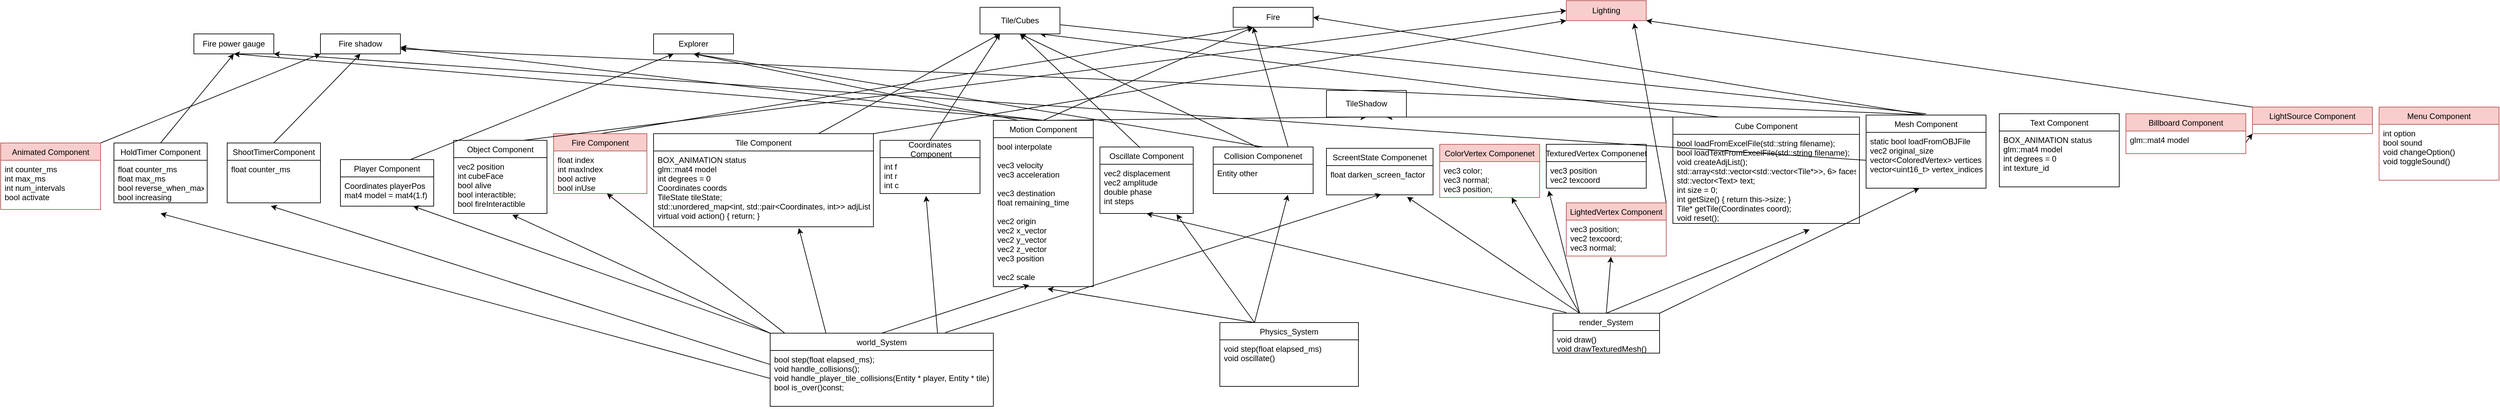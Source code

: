 <mxfile version="16.6.4" type="device"><diagram id="xaLkEGBgyU4ARqbKdLuw" name="Page-1"><mxGraphModel dx="2544" dy="748" grid="1" gridSize="10" guides="1" tooltips="1" connect="1" arrows="1" fold="1" page="1" pageScale="1" pageWidth="1169" pageHeight="827" math="0" shadow="0"><root><mxCell id="0"/><mxCell id="1" parent="0"/><mxCell id="LXNFVAQIoo8b9Fh7_wEM-15" value="world_System" style="swimlane;fontStyle=0;childLayout=stackLayout;horizontal=1;startSize=26;fillColor=none;horizontalStack=0;resizeParent=1;resizeParentMax=0;resizeLast=0;collapsible=1;marginBottom=0;" parent="1" vertex="1"><mxGeometry x="455" y="540" width="335" height="110" as="geometry"/></mxCell><mxCell id="LXNFVAQIoo8b9Fh7_wEM-98" value="bool step(float elapsed_ms);&#10;&#9;void handle_collisions();&#10;void handle_player_tile_collisions(Entity * player, Entity * tile);&#10;bool is_over()const;&#10;&#10;" style="text;strokeColor=none;fillColor=none;align=left;verticalAlign=top;spacingLeft=4;spacingRight=4;overflow=hidden;rotatable=0;points=[[0,0.5],[1,0.5]];portConstraint=eastwest;" parent="LXNFVAQIoo8b9Fh7_wEM-15" vertex="1"><mxGeometry y="26" width="335" height="84" as="geometry"/></mxCell><mxCell id="rXNSCl7O9J95xQZk8WKQ-17" style="edgeStyle=none;rounded=1;orthogonalLoop=1;jettySize=auto;html=1;exitX=0.25;exitY=0;exitDx=0;exitDy=0;entryX=0.024;entryY=1.092;entryDx=0;entryDy=0;entryPerimeter=0;strokeColor=default;" edge="1" parent="1" source="LXNFVAQIoo8b9Fh7_wEM-16" target="LXNFVAQIoo8b9Fh7_wEM-78"><mxGeometry relative="1" as="geometry"/></mxCell><mxCell id="rXNSCl7O9J95xQZk8WKQ-19" style="edgeStyle=none;rounded=1;orthogonalLoop=1;jettySize=auto;html=1;exitX=0.5;exitY=0;exitDx=0;exitDy=0;entryX=0.447;entryY=1.019;entryDx=0;entryDy=0;entryPerimeter=0;strokeColor=default;" edge="1" parent="1" source="LXNFVAQIoo8b9Fh7_wEM-16" target="rXNSCl7O9J95xQZk8WKQ-14"><mxGeometry relative="1" as="geometry"/></mxCell><mxCell id="LXNFVAQIoo8b9Fh7_wEM-16" value="render_System" style="swimlane;fontStyle=0;childLayout=stackLayout;horizontal=1;startSize=26;fillColor=none;horizontalStack=0;resizeParent=1;resizeParentMax=0;resizeLast=0;collapsible=1;marginBottom=0;" parent="1" vertex="1"><mxGeometry x="1630" y="510" width="160" height="60" as="geometry"/></mxCell><mxCell id="LXNFVAQIoo8b9Fh7_wEM-100" value="void draw()&#10;void drawTexturedMesh()" style="text;strokeColor=none;fillColor=none;align=left;verticalAlign=top;spacingLeft=4;spacingRight=4;overflow=hidden;rotatable=0;points=[[0,0.5],[1,0.5]];portConstraint=eastwest;" parent="LXNFVAQIoo8b9Fh7_wEM-16" vertex="1"><mxGeometry y="26" width="160" height="34" as="geometry"/></mxCell><mxCell id="LXNFVAQIoo8b9Fh7_wEM-18" value="" style="endArrow=classic;html=1;entryX=0.756;entryY=1.068;entryDx=0;entryDy=0;exitX=0.25;exitY=0;exitDx=0;exitDy=0;entryPerimeter=0;" parent="1" source="LXNFVAQIoo8b9Fh7_wEM-16" target="LXNFVAQIoo8b9Fh7_wEM-84" edge="1"><mxGeometry width="50" height="50" relative="1" as="geometry"><mxPoint x="615" y="319" as="sourcePoint"/><mxPoint x="665" y="269" as="targetPoint"/></mxGeometry></mxCell><mxCell id="LXNFVAQIoo8b9Fh7_wEM-19" value="" style="endArrow=classic;html=1;entryX=0.72;entryY=1;entryDx=0;entryDy=0;exitX=0.25;exitY=0;exitDx=0;exitDy=0;entryPerimeter=0;" parent="1" source="LXNFVAQIoo8b9Fh7_wEM-16" target="LXNFVAQIoo8b9Fh7_wEM-82" edge="1"><mxGeometry width="50" height="50" relative="1" as="geometry"><mxPoint x="1135.0" y="279" as="sourcePoint"/><mxPoint x="845.0" y="219" as="targetPoint"/></mxGeometry></mxCell><mxCell id="LXNFVAQIoo8b9Fh7_wEM-21" value="" style="endArrow=classic;html=1;entryX=0.733;entryY=1.068;entryDx=0;entryDy=0;exitX=0.5;exitY=0;exitDx=0;exitDy=0;entryPerimeter=0;" parent="1" source="LXNFVAQIoo8b9Fh7_wEM-16" target="LXNFVAQIoo8b9Fh7_wEM-76" edge="1"><mxGeometry width="50" height="50" relative="1" as="geometry"><mxPoint x="1165.0" y="279" as="sourcePoint"/><mxPoint x="1060.0" y="219" as="targetPoint"/></mxGeometry></mxCell><mxCell id="LXNFVAQIoo8b9Fh7_wEM-22" value="" style="endArrow=classic;html=1;entryX=0.444;entryY=1;entryDx=0;entryDy=0;entryPerimeter=0;exitX=1;exitY=0;exitDx=0;exitDy=0;" parent="1" source="LXNFVAQIoo8b9Fh7_wEM-16" target="LXNFVAQIoo8b9Fh7_wEM-72" edge="1"><mxGeometry width="50" height="50" relative="1" as="geometry"><mxPoint x="1155" y="269" as="sourcePoint"/><mxPoint x="1155.0" y="219" as="targetPoint"/></mxGeometry></mxCell><mxCell id="LXNFVAQIoo8b9Fh7_wEM-23" value="" style="endArrow=classic;html=1;entryX=0.747;entryY=1.045;entryDx=0;entryDy=0;exitX=0.25;exitY=0;exitDx=0;exitDy=0;entryPerimeter=0;" parent="1" source="LXNFVAQIoo8b9Fh7_wEM-17" target="LXNFVAQIoo8b9Fh7_wEM-86" edge="1"><mxGeometry width="50" height="50" relative="1" as="geometry"><mxPoint x="735.0" y="269" as="sourcePoint"/><mxPoint x="725.0" y="209" as="targetPoint"/></mxGeometry></mxCell><mxCell id="LXNFVAQIoo8b9Fh7_wEM-24" value="" style="endArrow=classic;html=1;entryX=0.542;entryY=1.014;entryDx=0;entryDy=0;exitX=0.25;exitY=0;exitDx=0;exitDy=0;entryPerimeter=0;" parent="1" source="LXNFVAQIoo8b9Fh7_wEM-17" target="LXNFVAQIoo8b9Fh7_wEM-88" edge="1"><mxGeometry width="50" height="50" relative="1" as="geometry"><mxPoint x="795" y="279" as="sourcePoint"/><mxPoint x="735.0" y="219" as="targetPoint"/></mxGeometry></mxCell><mxCell id="LXNFVAQIoo8b9Fh7_wEM-25" value="" style="endArrow=classic;html=1;entryX=0.821;entryY=1.014;entryDx=0;entryDy=0;exitX=0.25;exitY=0;exitDx=0;exitDy=0;entryPerimeter=0;" parent="1" source="LXNFVAQIoo8b9Fh7_wEM-17" target="LXNFVAQIoo8b9Fh7_wEM-68" edge="1"><mxGeometry width="50" height="50" relative="1" as="geometry"><mxPoint x="795" y="279" as="sourcePoint"/><mxPoint x="660" y="219" as="targetPoint"/></mxGeometry></mxCell><mxCell id="LXNFVAQIoo8b9Fh7_wEM-26" value="" style="endArrow=classic;html=1;entryX=0.779;entryY=1;entryDx=0;entryDy=0;exitX=0;exitY=0;exitDx=0;exitDy=0;entryPerimeter=0;" parent="1" source="LXNFVAQIoo8b9Fh7_wEM-15" target="LXNFVAQIoo8b9Fh7_wEM-55" edge="1"><mxGeometry width="50" height="50" relative="1" as="geometry"><mxPoint x="786" y="277.16" as="sourcePoint"/><mxPoint x="410.5" y="219" as="targetPoint"/></mxGeometry></mxCell><mxCell id="LXNFVAQIoo8b9Fh7_wEM-27" value="" style="endArrow=classic;html=1;entryX=0.629;entryY=1.024;entryDx=0;entryDy=0;exitX=0;exitY=0;exitDx=0;exitDy=0;entryPerimeter=0;" parent="1" source="LXNFVAQIoo8b9Fh7_wEM-15" target="LXNFVAQIoo8b9Fh7_wEM-62" edge="1"><mxGeometry width="50" height="50" relative="1" as="geometry"><mxPoint x="471.84" y="280.52" as="sourcePoint"/><mxPoint x="140" y="219" as="targetPoint"/></mxGeometry></mxCell><mxCell id="LXNFVAQIoo8b9Fh7_wEM-28" value="" style="endArrow=classic;html=1;entryX=0.571;entryY=1;entryDx=0;entryDy=0;exitX=0.064;exitY=-0.004;exitDx=0;exitDy=0;exitPerimeter=0;entryPerimeter=0;" parent="1" source="LXNFVAQIoo8b9Fh7_wEM-15" target="LXNFVAQIoo8b9Fh7_wEM-64" edge="1"><mxGeometry width="50" height="50" relative="1" as="geometry"><mxPoint x="465" y="279" as="sourcePoint"/><mxPoint x="230" y="219" as="targetPoint"/></mxGeometry></mxCell><mxCell id="LXNFVAQIoo8b9Fh7_wEM-29" value="" style="endArrow=classic;html=1;entryX=0.661;entryY=1.017;entryDx=0;entryDy=0;exitX=0.25;exitY=0;exitDx=0;exitDy=0;entryPerimeter=0;" parent="1" source="LXNFVAQIoo8b9Fh7_wEM-15" target="LXNFVAQIoo8b9Fh7_wEM-96" edge="1"><mxGeometry width="50" height="50" relative="1" as="geometry"><mxPoint x="495" y="265" as="sourcePoint"/><mxPoint x="320" y="219" as="targetPoint"/></mxGeometry></mxCell><mxCell id="LXNFVAQIoo8b9Fh7_wEM-30" value="" style="endArrow=classic;html=1;exitX=0.75;exitY=0;exitDx=0;exitDy=0;entryX=0.46;entryY=1.068;entryDx=0;entryDy=0;entryPerimeter=0;" parent="1" source="LXNFVAQIoo8b9Fh7_wEM-15" target="LXNFVAQIoo8b9Fh7_wEM-90" edge="1"><mxGeometry width="50" height="50" relative="1" as="geometry"><mxPoint x="485" y="269" as="sourcePoint"/><mxPoint x="490" y="219" as="targetPoint"/></mxGeometry></mxCell><mxCell id="LXNFVAQIoo8b9Fh7_wEM-31" value="" style="endArrow=classic;html=1;exitX=0.5;exitY=0;exitDx=0;exitDy=0;entryX=0.36;entryY=0.989;entryDx=0;entryDy=0;entryPerimeter=0;" parent="1" source="LXNFVAQIoo8b9Fh7_wEM-15" target="LXNFVAQIoo8b9Fh7_wEM-88" edge="1"><mxGeometry width="50" height="50" relative="1" as="geometry"><mxPoint x="495" y="279" as="sourcePoint"/><mxPoint x="555" y="219" as="targetPoint"/></mxGeometry></mxCell><mxCell id="LXNFVAQIoo8b9Fh7_wEM-32" value="" style="endArrow=classic;html=1;exitX=0.785;exitY=-0.009;exitDx=0;exitDy=0;entryX=0.513;entryY=0.977;entryDx=0;entryDy=0;exitPerimeter=0;entryPerimeter=0;" parent="1" source="LXNFVAQIoo8b9Fh7_wEM-15" target="LXNFVAQIoo8b9Fh7_wEM-84" edge="1"><mxGeometry width="50" height="50" relative="1" as="geometry"><mxPoint x="525" y="279" as="sourcePoint"/><mxPoint x="660" y="219" as="targetPoint"/></mxGeometry></mxCell><mxCell id="LXNFVAQIoo8b9Fh7_wEM-33" value="Explorer&lt;span style=&quot;color: rgba(0 , 0 , 0 , 0) ; font-family: monospace ; font-size: 0px&quot;&gt;%3CmxGraphModel%3E%3Croot%3E%3CmxCell%20id%3D%220%22%2F%3E%3CmxCell%20id%3D%221%22%20parent%3D%220%22%2F%3E%3CmxCell%20id%3D%222%22%20value%3D%22%22%20style%3D%22endArrow%3Dclassic%3Bhtml%3D1%3BexitX%3D0.5%3BexitY%3D0%3BexitDx%3D0%3BexitDy%3D0%3BentryX%3D0.5%3BentryY%3D1%3BentryDx%3D0%3BentryDy%3D0%3B%22%20edge%3D%221%22%20parent%3D%221%22%3E%3CmxGeometry%20width%3D%2250%22%20height%3D%2250%22%20relative%3D%221%22%20as%3D%22geometry%22%3E%3CmxPoint%20x%3D%22460%22%20y%3D%22220%22%20as%3D%22sourcePoint%22%2F%3E%3CmxPoint%20x%3D%22595%22%20y%3D%22160%22%20as%3D%22targetPoint%22%2F%3E%3C%2FmxGeometry%3E%3C%2FmxCell%3E%3C%2Froot%3E%3C%2FmxGraphModel%3E&lt;/span&gt;" style="rounded=0;whiteSpace=wrap;html=1;" parent="1" vertex="1"><mxGeometry x="280" y="90" width="120" height="30" as="geometry"/></mxCell><mxCell id="LXNFVAQIoo8b9Fh7_wEM-34" value="" style="endArrow=classic;html=1;exitX=0.75;exitY=0;exitDx=0;exitDy=0;entryX=0.25;entryY=1;entryDx=0;entryDy=0;" parent="1" source="LXNFVAQIoo8b9Fh7_wEM-54" target="LXNFVAQIoo8b9Fh7_wEM-33" edge="1"><mxGeometry width="50" height="50" relative="1" as="geometry"><mxPoint x="513" y="144" as="sourcePoint"/><mxPoint x="563" y="94" as="targetPoint"/></mxGeometry></mxCell><mxCell id="LXNFVAQIoo8b9Fh7_wEM-35" value="" style="endArrow=classic;html=1;exitX=0.25;exitY=0;exitDx=0;exitDy=0;entryX=0.5;entryY=1;entryDx=0;entryDy=0;" parent="1" source="LXNFVAQIoo8b9Fh7_wEM-87" target="LXNFVAQIoo8b9Fh7_wEM-33" edge="1"><mxGeometry width="50" height="50" relative="1" as="geometry"><mxPoint x="151.97" y="179" as="sourcePoint"/><mxPoint x="493" y="116.5" as="targetPoint"/></mxGeometry></mxCell><mxCell id="LXNFVAQIoo8b9Fh7_wEM-37" value="" style="endArrow=classic;html=1;exitX=0.75;exitY=0;exitDx=0;exitDy=0;entryX=0.25;entryY=1;entryDx=0;entryDy=0;" parent="1" source="LXNFVAQIoo8b9Fh7_wEM-95" target="LXNFVAQIoo8b9Fh7_wEM-36" edge="1"><mxGeometry width="50" height="50" relative="1" as="geometry"><mxPoint x="513" y="144" as="sourcePoint"/><mxPoint x="563" y="94" as="targetPoint"/></mxGeometry></mxCell><mxCell id="LXNFVAQIoo8b9Fh7_wEM-38" value="" style="endArrow=classic;html=1;exitX=0.5;exitY=0;exitDx=0;exitDy=0;entryX=0.25;entryY=1;entryDx=0;entryDy=0;" parent="1" source="LXNFVAQIoo8b9Fh7_wEM-89" target="LXNFVAQIoo8b9Fh7_wEM-36" edge="1"><mxGeometry width="50" height="50" relative="1" as="geometry"><mxPoint x="490" y="179" as="sourcePoint"/><mxPoint x="573" y="104" as="targetPoint"/></mxGeometry></mxCell><mxCell id="LXNFVAQIoo8b9Fh7_wEM-42" value="" style="endArrow=classic;html=1;exitX=0.5;exitY=0;exitDx=0;exitDy=0;entryX=0.5;entryY=1;entryDx=0;entryDy=0;" parent="1" source="LXNFVAQIoo8b9Fh7_wEM-85" target="LXNFVAQIoo8b9Fh7_wEM-33" edge="1"><mxGeometry width="50" height="50" relative="1" as="geometry"><mxPoint x="490" y="179" as="sourcePoint"/><mxPoint x="545" y="99" as="targetPoint"/></mxGeometry></mxCell><mxCell id="LXNFVAQIoo8b9Fh7_wEM-43" value="" style="endArrow=classic;html=1;exitX=0.453;exitY=0.014;exitDx=0;exitDy=0;entryX=0.5;entryY=1;entryDx=0;entryDy=0;exitPerimeter=0;" parent="1" source="LXNFVAQIoo8b9Fh7_wEM-85" target="LXNFVAQIoo8b9Fh7_wEM-36" edge="1"><mxGeometry width="50" height="50" relative="1" as="geometry"><mxPoint x="575" y="179" as="sourcePoint"/><mxPoint x="545" y="99" as="targetPoint"/></mxGeometry></mxCell><mxCell id="LXNFVAQIoo8b9Fh7_wEM-44" value="Fire" style="rounded=0;whiteSpace=wrap;html=1;" parent="1" vertex="1"><mxGeometry x="1150" y="50" width="120" height="30" as="geometry"/></mxCell><mxCell id="LXNFVAQIoo8b9Fh7_wEM-45" value="" style="endArrow=classic;html=1;exitX=0.5;exitY=0;exitDx=0;exitDy=0;entryX=0.25;entryY=1;entryDx=0;entryDy=0;" parent="1" source="LXNFVAQIoo8b9Fh7_wEM-63" target="LXNFVAQIoo8b9Fh7_wEM-44" edge="1"><mxGeometry width="50" height="50" relative="1" as="geometry"><mxPoint x="490" y="179" as="sourcePoint"/><mxPoint x="545" y="99" as="targetPoint"/></mxGeometry></mxCell><mxCell id="LXNFVAQIoo8b9Fh7_wEM-46" value="" style="endArrow=classic;html=1;exitX=0.5;exitY=0;exitDx=0;exitDy=0;entryX=0.25;entryY=1;entryDx=0;entryDy=0;" parent="1" source="LXNFVAQIoo8b9Fh7_wEM-87" target="LXNFVAQIoo8b9Fh7_wEM-44" edge="1"><mxGeometry width="50" height="50" relative="1" as="geometry"><mxPoint x="320" y="179" as="sourcePoint"/><mxPoint x="743" y="89" as="targetPoint"/></mxGeometry></mxCell><mxCell id="LXNFVAQIoo8b9Fh7_wEM-47" value="" style="endArrow=classic;html=1;exitX=0.75;exitY=0;exitDx=0;exitDy=0;entryX=0.25;entryY=1;entryDx=0;entryDy=0;" parent="1" source="LXNFVAQIoo8b9Fh7_wEM-85" target="LXNFVAQIoo8b9Fh7_wEM-44" edge="1"><mxGeometry width="50" height="50" relative="1" as="geometry"><mxPoint x="660" y="179" as="sourcePoint"/><mxPoint x="743" y="89" as="targetPoint"/></mxGeometry></mxCell><mxCell id="LXNFVAQIoo8b9Fh7_wEM-48" value="" style="endArrow=classic;html=1;exitX=0.429;exitY=0.01;exitDx=0;exitDy=0;entryX=0.5;entryY=1;entryDx=0;entryDy=0;exitPerimeter=0;" parent="1" source="LXNFVAQIoo8b9Fh7_wEM-67" target="LXNFVAQIoo8b9Fh7_wEM-36" edge="1"><mxGeometry width="50" height="50" relative="1" as="geometry"><mxPoint x="490" y="179" as="sourcePoint"/><mxPoint x="545" y="99" as="targetPoint"/></mxGeometry></mxCell><mxCell id="LXNFVAQIoo8b9Fh7_wEM-49" value="" style="endArrow=classic;html=1;exitX=0.25;exitY=0;exitDx=0;exitDy=0;entryX=0.75;entryY=1;entryDx=0;entryDy=0;" parent="1" source="LXNFVAQIoo8b9Fh7_wEM-75" target="LXNFVAQIoo8b9Fh7_wEM-36" edge="1"><mxGeometry width="50" height="50" relative="1" as="geometry"><mxPoint x="625" y="169" as="sourcePoint"/><mxPoint x="595" y="89" as="targetPoint"/></mxGeometry></mxCell><mxCell id="LXNFVAQIoo8b9Fh7_wEM-87" value="Motion Component" style="swimlane;fontStyle=0;childLayout=stackLayout;horizontal=1;startSize=26;fillColor=none;horizontalStack=0;resizeParent=1;resizeParentMax=0;resizeLast=0;collapsible=1;marginBottom=0;" parent="1" vertex="1"><mxGeometry x="790" y="220" width="150" height="250" as="geometry"/></mxCell><mxCell id="LXNFVAQIoo8b9Fh7_wEM-88" value="&#9;bool interpolate&#10;&#10;&#9;vec3 velocity&#10;&#9;vec3 acceleration&#10;&#10;&#9;vec3 destination&#10;&#9;float remaining_time&#10;&#10;&#9;vec2 origin&#10;&#9;vec2 x_vector&#10;&#9;vec2 y_vector&#10;&#9;vec2 z_vector&#10;&#9;vec3 position&#10;&#10;&#9;vec2 scale" style="text;strokeColor=none;fillColor=none;align=left;verticalAlign=top;spacingLeft=4;spacingRight=4;overflow=hidden;rotatable=0;points=[[0,0.5],[1,0.5]];portConstraint=eastwest;" parent="LXNFVAQIoo8b9Fh7_wEM-87" vertex="1"><mxGeometry y="26" width="150" height="224" as="geometry"/></mxCell><mxCell id="LXNFVAQIoo8b9Fh7_wEM-89" value="Coordinates&#10; Component" style="swimlane;fontStyle=0;childLayout=stackLayout;horizontal=1;startSize=26;fillColor=none;horizontalStack=0;resizeParent=1;resizeParentMax=0;resizeLast=0;collapsible=1;marginBottom=0;" parent="1" vertex="1"><mxGeometry x="620" y="250" width="150" height="80" as="geometry"/></mxCell><mxCell id="LXNFVAQIoo8b9Fh7_wEM-90" value="int f&#10;int r&#10;int c" style="text;strokeColor=none;fillColor=none;align=left;verticalAlign=top;spacingLeft=4;spacingRight=4;overflow=hidden;rotatable=0;points=[[0,0.5],[1,0.5]];portConstraint=eastwest;" parent="LXNFVAQIoo8b9Fh7_wEM-89" vertex="1"><mxGeometry y="26" width="150" height="54" as="geometry"/></mxCell><mxCell id="LXNFVAQIoo8b9Fh7_wEM-63" value="Fire Component" style="swimlane;fontStyle=0;childLayout=stackLayout;horizontal=1;startSize=26;fillColor=#f8cecc;horizontalStack=0;resizeParent=1;resizeParentMax=0;resizeLast=0;collapsible=1;marginBottom=0;strokeColor=#b85450;" parent="1" vertex="1"><mxGeometry x="130" y="240" width="140" height="90" as="geometry"/></mxCell><mxCell id="LXNFVAQIoo8b9Fh7_wEM-64" value="float index&#10;int maxIndex&#10;bool active&#10;bool inUse" style="text;align=left;verticalAlign=top;spacingLeft=4;spacingRight=4;overflow=hidden;rotatable=0;points=[[0,0.5],[1,0.5]];portConstraint=eastwest;" parent="LXNFVAQIoo8b9Fh7_wEM-63" vertex="1"><mxGeometry y="26" width="140" height="64" as="geometry"/></mxCell><mxCell id="rXNSCl7O9J95xQZk8WKQ-11" style="edgeStyle=none;rounded=1;orthogonalLoop=1;jettySize=auto;html=1;exitX=1;exitY=0;exitDx=0;exitDy=0;entryX=0;entryY=1;entryDx=0;entryDy=0;strokeColor=default;" edge="1" parent="1" source="LXNFVAQIoo8b9Fh7_wEM-95" target="rXNSCl7O9J95xQZk8WKQ-5"><mxGeometry relative="1" as="geometry"/></mxCell><mxCell id="LXNFVAQIoo8b9Fh7_wEM-95" value="Tile Component" style="swimlane;fontStyle=0;childLayout=stackLayout;horizontal=1;startSize=26;fillColor=none;horizontalStack=0;resizeParent=1;resizeParentMax=0;resizeLast=0;collapsible=1;marginBottom=0;" parent="1" vertex="1"><mxGeometry x="280" y="240" width="330" height="140" as="geometry"/></mxCell><mxCell id="LXNFVAQIoo8b9Fh7_wEM-96" value="BOX_ANIMATION status&#10;glm::mat4 model&#10;int degrees = 0&#10;Coordinates coords&#10;TileState tileState;&#10;std::unordered_map&lt;int, std::pair&lt;Coordinates, int&gt;&gt; adjList&#10;virtual void action() { return; }" style="text;strokeColor=none;fillColor=none;align=left;verticalAlign=top;spacingLeft=4;spacingRight=4;overflow=hidden;rotatable=0;points=[[0,0.5],[1,0.5]];portConstraint=eastwest;" parent="LXNFVAQIoo8b9Fh7_wEM-95" vertex="1"><mxGeometry y="26" width="330" height="114" as="geometry"/></mxCell><mxCell id="rXNSCl7O9J95xQZk8WKQ-12" style="edgeStyle=none;rounded=1;orthogonalLoop=1;jettySize=auto;html=1;exitX=0.75;exitY=0;exitDx=0;exitDy=0;entryX=0;entryY=0.5;entryDx=0;entryDy=0;strokeColor=default;" edge="1" parent="1" source="LXNFVAQIoo8b9Fh7_wEM-59" target="rXNSCl7O9J95xQZk8WKQ-5"><mxGeometry relative="1" as="geometry"/></mxCell><mxCell id="LXNFVAQIoo8b9Fh7_wEM-59" value="Object Component" style="swimlane;fontStyle=0;childLayout=stackLayout;horizontal=1;startSize=26;fillColor=none;horizontalStack=0;resizeParent=1;resizeParentMax=0;resizeLast=0;collapsible=1;marginBottom=0;" parent="1" vertex="1"><mxGeometry x="-20" y="250" width="140" height="110" as="geometry"/></mxCell><mxCell id="LXNFVAQIoo8b9Fh7_wEM-62" value="vec2 position&#10;int cubeFace&#10;bool alive&#10;bool interactible;&#10;bool fireInteractible&#10;&#10;" style="text;strokeColor=none;fillColor=none;align=left;verticalAlign=top;spacingLeft=4;spacingRight=4;overflow=hidden;rotatable=0;points=[[0,0.5],[1,0.5]];portConstraint=eastwest;" parent="LXNFVAQIoo8b9Fh7_wEM-59" vertex="1"><mxGeometry y="26" width="140" height="84" as="geometry"/></mxCell><mxCell id="LXNFVAQIoo8b9Fh7_wEM-54" value="Player Component" style="swimlane;fontStyle=0;childLayout=stackLayout;horizontal=1;startSize=26;fillColor=none;horizontalStack=0;resizeParent=1;resizeParentMax=0;resizeLast=0;collapsible=1;marginBottom=0;" parent="1" vertex="1"><mxGeometry x="-190" y="279" width="140" height="70" as="geometry"/></mxCell><mxCell id="LXNFVAQIoo8b9Fh7_wEM-55" value="Coordinates playerPos&#10;mat4 model = mat4(1.f)" style="text;strokeColor=none;fillColor=none;align=left;verticalAlign=top;spacingLeft=4;spacingRight=4;overflow=hidden;rotatable=0;points=[[0,0.5],[1,0.5]];portConstraint=eastwest;" parent="LXNFVAQIoo8b9Fh7_wEM-54" vertex="1"><mxGeometry y="26" width="140" height="44" as="geometry"/></mxCell><mxCell id="LXNFVAQIoo8b9Fh7_wEM-71" value="Mesh Component" style="swimlane;fontStyle=0;childLayout=stackLayout;horizontal=1;startSize=26;fillColor=none;horizontalStack=0;resizeParent=1;resizeParentMax=0;resizeLast=0;collapsible=1;marginBottom=0;" parent="1" vertex="1"><mxGeometry x="2100" y="212" width="180" height="110" as="geometry"/></mxCell><mxCell id="LXNFVAQIoo8b9Fh7_wEM-72" value="static bool loadFromOBJFile&#10;vec2 original_size&#10;vector&lt;ColoredVertex&gt; vertices&#10;vector&lt;uint16_t&gt; vertex_indices;" style="text;strokeColor=none;fillColor=none;align=left;verticalAlign=top;spacingLeft=4;spacingRight=4;overflow=hidden;rotatable=0;points=[[0,0.5],[1,0.5]];portConstraint=eastwest;" parent="LXNFVAQIoo8b9Fh7_wEM-71" vertex="1"><mxGeometry y="26" width="180" height="84" as="geometry"/></mxCell><mxCell id="LXNFVAQIoo8b9Fh7_wEM-75" value="Cube Component" style="swimlane;fontStyle=0;childLayout=stackLayout;horizontal=1;startSize=26;fillColor=none;horizontalStack=0;resizeParent=1;resizeParentMax=0;resizeLast=0;collapsible=1;marginBottom=0;" parent="1" vertex="1"><mxGeometry x="1810" y="215" width="280" height="160" as="geometry"/></mxCell><mxCell id="LXNFVAQIoo8b9Fh7_wEM-76" value="&#9;bool loadFromExcelFile(std::string filename);&#10;&#9;bool loadTextFromExcelFile(std::string filename);&#10;&#9;void createAdjList();&#10;&#9;std::array&lt;std::vector&lt;std::vector&lt;Tile*&gt;&gt;, 6&gt; faces;&#10;&#9;std::vector&lt;Text&gt; text;&#10;&#9;int size = 0;&#10;&#9;int getSize() { return this-&gt;size; }&#10;&#9;Tile* getTile(Coordinates coord);&#10;&#9;void reset();" style="text;strokeColor=none;fillColor=none;align=left;verticalAlign=top;spacingLeft=4;spacingRight=4;overflow=hidden;rotatable=0;points=[[0,0.5],[1,0.5]];portConstraint=eastwest;" parent="LXNFVAQIoo8b9Fh7_wEM-75" vertex="1"><mxGeometry y="26" width="280" height="134" as="geometry"/></mxCell><mxCell id="LXNFVAQIoo8b9Fh7_wEM-77" value="TexturedVertex Componenet" style="swimlane;fontStyle=0;childLayout=stackLayout;horizontal=1;startSize=26;fillColor=none;horizontalStack=0;resizeParent=1;resizeParentMax=0;resizeLast=0;collapsible=1;marginBottom=0;" parent="1" vertex="1"><mxGeometry x="1620" y="256" width="150" height="66" as="geometry"/></mxCell><mxCell id="LXNFVAQIoo8b9Fh7_wEM-78" value="vec3 position&#10;vec2 texcoord" style="text;strokeColor=none;fillColor=none;align=left;verticalAlign=top;spacingLeft=4;spacingRight=4;overflow=hidden;rotatable=0;points=[[0,0.5],[1,0.5]];portConstraint=eastwest;" parent="LXNFVAQIoo8b9Fh7_wEM-77" vertex="1"><mxGeometry y="26" width="150" height="40" as="geometry"/></mxCell><mxCell id="LXNFVAQIoo8b9Fh7_wEM-81" value="ColorVertex Componenet" style="swimlane;fontStyle=0;childLayout=stackLayout;horizontal=1;startSize=26;fillColor=#f8cecc;horizontalStack=0;resizeParent=1;resizeParentMax=0;resizeLast=0;collapsible=1;marginBottom=0;strokeColor=#b85450;" parent="1" vertex="1"><mxGeometry x="1460" y="256" width="150" height="80" as="geometry"/></mxCell><mxCell id="LXNFVAQIoo8b9Fh7_wEM-82" value="vec3 color;&#10;&#9;vec3 normal;&#10;vec3 position;" style="text;align=left;verticalAlign=top;spacingLeft=4;spacingRight=4;overflow=hidden;rotatable=0;points=[[0,0.5],[1,0.5]];portConstraint=eastwest;" parent="LXNFVAQIoo8b9Fh7_wEM-81" vertex="1"><mxGeometry y="26" width="150" height="54" as="geometry"/></mxCell><mxCell id="LXNFVAQIoo8b9Fh7_wEM-83" value="ScreentState Componenet" style="swimlane;fontStyle=0;childLayout=stackLayout;horizontal=1;startSize=26;fillColor=none;horizontalStack=0;resizeParent=1;resizeParentMax=0;resizeLast=0;collapsible=1;marginBottom=0;" parent="1" vertex="1"><mxGeometry x="1290" y="262" width="160" height="70" as="geometry"/></mxCell><mxCell id="LXNFVAQIoo8b9Fh7_wEM-84" value="float darken_screen_factor" style="text;strokeColor=none;fillColor=none;align=left;verticalAlign=top;spacingLeft=4;spacingRight=4;overflow=hidden;rotatable=0;points=[[0,0.5],[1,0.5]];portConstraint=eastwest;" parent="LXNFVAQIoo8b9Fh7_wEM-83" vertex="1"><mxGeometry y="26" width="160" height="44" as="geometry"/></mxCell><mxCell id="LXNFVAQIoo8b9Fh7_wEM-85" value="Collision Componenet" style="swimlane;fontStyle=0;childLayout=stackLayout;horizontal=1;startSize=26;fillColor=none;horizontalStack=0;resizeParent=1;resizeParentMax=0;resizeLast=0;collapsible=1;marginBottom=0;" parent="1" vertex="1"><mxGeometry x="1120" y="260" width="150" height="70" as="geometry"/></mxCell><mxCell id="LXNFVAQIoo8b9Fh7_wEM-86" value="Entity other" style="text;strokeColor=none;fillColor=none;align=left;verticalAlign=top;spacingLeft=4;spacingRight=4;overflow=hidden;rotatable=0;points=[[0,0.5],[1,0.5]];portConstraint=eastwest;" parent="LXNFVAQIoo8b9Fh7_wEM-85" vertex="1"><mxGeometry y="26" width="150" height="44" as="geometry"/></mxCell><mxCell id="LXNFVAQIoo8b9Fh7_wEM-67" value="Oscillate Component" style="swimlane;fontStyle=0;childLayout=stackLayout;horizontal=1;startSize=26;fillColor=none;horizontalStack=0;resizeParent=1;resizeParentMax=0;resizeLast=0;collapsible=1;marginBottom=0;" parent="1" vertex="1"><mxGeometry x="950" y="260" width="140" height="100" as="geometry"/></mxCell><mxCell id="LXNFVAQIoo8b9Fh7_wEM-68" value="vec2 displacement &#10;vec2 amplitude&#10;double phase&#10;int steps" style="text;strokeColor=none;fillColor=none;align=left;verticalAlign=top;spacingLeft=4;spacingRight=4;overflow=hidden;rotatable=0;points=[[0,0.5],[1,0.5]];portConstraint=eastwest;" parent="LXNFVAQIoo8b9Fh7_wEM-67" vertex="1"><mxGeometry y="26" width="140" height="74" as="geometry"/></mxCell><mxCell id="LXNFVAQIoo8b9Fh7_wEM-17" value="Physics_System" style="swimlane;fontStyle=0;childLayout=stackLayout;horizontal=1;startSize=26;fillColor=none;horizontalStack=0;resizeParent=1;resizeParentMax=0;resizeLast=0;collapsible=1;marginBottom=0;" parent="1" vertex="1"><mxGeometry x="1130" y="524" width="208" height="96" as="geometry"/></mxCell><mxCell id="LXNFVAQIoo8b9Fh7_wEM-99" value="void step(float elapsed_ms)&#10;&#9;void oscillate()" style="text;strokeColor=none;fillColor=none;align=left;verticalAlign=top;spacingLeft=4;spacingRight=4;overflow=hidden;rotatable=0;points=[[0,0.5],[1,0.5]];portConstraint=eastwest;" parent="LXNFVAQIoo8b9Fh7_wEM-17" vertex="1"><mxGeometry y="26" width="208" height="70" as="geometry"/></mxCell><mxCell id="PSWSiW8tKga976Qa5QfD-9" value="" style="endArrow=classic;html=1;exitX=0.5;exitY=0;exitDx=0;exitDy=0;entryX=0.5;entryY=1;entryDx=0;entryDy=0;" parent="1" source="LXNFVAQIoo8b9Fh7_wEM-87" target="PSWSiW8tKga976Qa5QfD-8" edge="1"><mxGeometry width="50" height="50" relative="1" as="geometry"><mxPoint x="1020.06" y="271" as="sourcePoint"/><mxPoint x="1010" y="80" as="targetPoint"/></mxGeometry></mxCell><mxCell id="PSWSiW8tKga976Qa5QfD-10" value="" style="endArrow=classic;html=1;exitX=0.5;exitY=0;exitDx=0;exitDy=0;entryX=0.75;entryY=1;entryDx=0;entryDy=0;" parent="1" source="LXNFVAQIoo8b9Fh7_wEM-75" target="PSWSiW8tKga976Qa5QfD-8" edge="1"><mxGeometry width="50" height="50" relative="1" as="geometry"><mxPoint x="865" y="260" as="sourcePoint"/><mxPoint x="1288" y="90" as="targetPoint"/></mxGeometry></mxCell><mxCell id="PSWSiW8tKga976Qa5QfD-18" value="" style="endArrow=classic;html=1;entryX=0.5;entryY=1;entryDx=0;entryDy=0;exitX=0.125;exitY=-0.017;exitDx=0;exitDy=0;entryPerimeter=0;exitPerimeter=0;" parent="1" source="LXNFVAQIoo8b9Fh7_wEM-16" target="LXNFVAQIoo8b9Fh7_wEM-68" edge="1"><mxGeometry width="50" height="50" relative="1" as="geometry"><mxPoint x="1680" y="520" as="sourcePoint"/><mxPoint x="1420.96" y="344.992" as="targetPoint"/></mxGeometry></mxCell><mxCell id="qY-9SMK6ycwmwO59IhEl-10" value="Text Component" style="swimlane;fontStyle=0;childLayout=stackLayout;horizontal=1;startSize=26;fillColor=none;horizontalStack=0;resizeParent=1;resizeParentMax=0;resizeLast=0;collapsible=1;marginBottom=0;" parent="1" vertex="1"><mxGeometry x="2300" y="210" width="180" height="110" as="geometry"/></mxCell><mxCell id="qY-9SMK6ycwmwO59IhEl-11" value="&#9;BOX_ANIMATION status&#10;&#9;glm::mat4 model&#10;&#9;int degrees = 0&#10;&#9;int texture_id" style="text;strokeColor=none;fillColor=none;align=left;verticalAlign=top;spacingLeft=4;spacingRight=4;overflow=hidden;rotatable=0;points=[[0,0.5],[1,0.5]];portConstraint=eastwest;" parent="qY-9SMK6ycwmwO59IhEl-10" vertex="1"><mxGeometry y="26" width="180" height="84" as="geometry"/></mxCell><mxCell id="1cYcrCrqOUV5jDzo8VSp-1" value="HoldTimer Component" style="swimlane;fontStyle=0;childLayout=stackLayout;horizontal=1;startSize=26;fillColor=none;horizontalStack=0;resizeParent=1;resizeParentMax=0;resizeLast=0;collapsible=1;marginBottom=0;" parent="1" vertex="1"><mxGeometry x="-530" y="254" width="140" height="90" as="geometry"/></mxCell><mxCell id="1cYcrCrqOUV5jDzo8VSp-2" value="float counter_ms&#10;float max_ms&#10;bool reverse_when_max&#10;bool increasing" style="text;strokeColor=none;fillColor=none;align=left;verticalAlign=top;spacingLeft=4;spacingRight=4;overflow=hidden;rotatable=0;points=[[0,0.5],[1,0.5]];portConstraint=eastwest;" parent="1cYcrCrqOUV5jDzo8VSp-1" vertex="1"><mxGeometry y="26" width="140" height="64" as="geometry"/></mxCell><mxCell id="1cYcrCrqOUV5jDzo8VSp-3" value="ShootTimerComponent" style="swimlane;fontStyle=0;childLayout=stackLayout;horizontal=1;startSize=26;fillColor=none;horizontalStack=0;resizeParent=1;resizeParentMax=0;resizeLast=0;collapsible=1;marginBottom=0;" parent="1" vertex="1"><mxGeometry x="-360" y="254" width="140" height="90" as="geometry"/></mxCell><mxCell id="1cYcrCrqOUV5jDzo8VSp-4" value="float counter_ms" style="text;strokeColor=none;fillColor=none;align=left;verticalAlign=top;spacingLeft=4;spacingRight=4;overflow=hidden;rotatable=0;points=[[0,0.5],[1,0.5]];portConstraint=eastwest;" parent="1cYcrCrqOUV5jDzo8VSp-3" vertex="1"><mxGeometry y="26" width="140" height="64" as="geometry"/></mxCell><mxCell id="1cYcrCrqOUV5jDzo8VSp-5" value="Fire shadow" style="rounded=0;whiteSpace=wrap;html=1;" parent="1" vertex="1"><mxGeometry x="-220" y="90" width="120" height="30" as="geometry"/></mxCell><mxCell id="1cYcrCrqOUV5jDzo8VSp-6" value="Fire power gauge" style="rounded=0;whiteSpace=wrap;html=1;" parent="1" vertex="1"><mxGeometry x="-410" y="90" width="120" height="30" as="geometry"/></mxCell><mxCell id="1cYcrCrqOUV5jDzo8VSp-7" value="" style="endArrow=classic;html=1;rounded=0;entryX=0.5;entryY=1;entryDx=0;entryDy=0;exitX=0.5;exitY=0;exitDx=0;exitDy=0;" parent="1" source="1cYcrCrqOUV5jDzo8VSp-1" target="1cYcrCrqOUV5jDzo8VSp-6" edge="1"><mxGeometry width="50" height="50" relative="1" as="geometry"><mxPoint y="230" as="sourcePoint"/><mxPoint x="50" y="180" as="targetPoint"/></mxGeometry></mxCell><mxCell id="1cYcrCrqOUV5jDzo8VSp-9" value="" style="endArrow=classic;html=1;rounded=0;entryX=0.5;entryY=1;entryDx=0;entryDy=0;exitX=0.5;exitY=0;exitDx=0;exitDy=0;" parent="1" source="1cYcrCrqOUV5jDzo8VSp-3" target="1cYcrCrqOUV5jDzo8VSp-5" edge="1"><mxGeometry width="50" height="50" relative="1" as="geometry"><mxPoint x="90" y="200" as="sourcePoint"/><mxPoint x="140" y="150" as="targetPoint"/></mxGeometry></mxCell><mxCell id="1cYcrCrqOUV5jDzo8VSp-11" value="" style="endArrow=classic;html=1;rounded=0;exitX=0.5;exitY=0;exitDx=0;exitDy=0;entryX=1;entryY=0.5;entryDx=0;entryDy=0;" parent="1" source="LXNFVAQIoo8b9Fh7_wEM-71" target="LXNFVAQIoo8b9Fh7_wEM-44" edge="1"><mxGeometry width="50" height="50" relative="1" as="geometry"><mxPoint x="1130" y="350" as="sourcePoint"/><mxPoint x="1180" y="300" as="targetPoint"/></mxGeometry></mxCell><mxCell id="PSWSiW8tKga976Qa5QfD-8" value="TileShadow" style="rounded=0;whiteSpace=wrap;html=1;" parent="1" vertex="1"><mxGeometry x="1290" y="175" width="120" height="40" as="geometry"/></mxCell><mxCell id="1cYcrCrqOUV5jDzo8VSp-14" value="" style="endArrow=classic;html=1;rounded=0;exitX=0.002;exitY=0.254;exitDx=0;exitDy=0;exitPerimeter=0;entryX=0.468;entryY=1.075;entryDx=0;entryDy=0;entryPerimeter=0;" parent="1" source="LXNFVAQIoo8b9Fh7_wEM-98" target="1cYcrCrqOUV5jDzo8VSp-4" edge="1"><mxGeometry width="50" height="50" relative="1" as="geometry"><mxPoint x="30" y="420" as="sourcePoint"/><mxPoint x="80" y="370" as="targetPoint"/></mxGeometry></mxCell><mxCell id="1cYcrCrqOUV5jDzo8VSp-15" value="" style="endArrow=classic;html=1;rounded=0;exitX=0;exitY=0.5;exitDx=0;exitDy=0;" parent="1" source="LXNFVAQIoo8b9Fh7_wEM-98" edge="1"><mxGeometry width="50" height="50" relative="1" as="geometry"><mxPoint x="30" y="420" as="sourcePoint"/><mxPoint x="-460" y="360" as="targetPoint"/></mxGeometry></mxCell><mxCell id="1cYcrCrqOUV5jDzo8VSp-16" value="" style="endArrow=classic;html=1;rounded=0;exitX=0.5;exitY=0;exitDx=0;exitDy=0;entryX=1;entryY=0.75;entryDx=0;entryDy=0;" parent="1" source="LXNFVAQIoo8b9Fh7_wEM-71" target="1cYcrCrqOUV5jDzo8VSp-5" edge="1"><mxGeometry width="50" height="50" relative="1" as="geometry"><mxPoint x="930" y="400" as="sourcePoint"/><mxPoint x="980" y="350" as="targetPoint"/></mxGeometry></mxCell><mxCell id="1cYcrCrqOUV5jDzo8VSp-17" value="" style="endArrow=classic;html=1;rounded=0;startArrow=none;exitX=0;exitY=0.5;exitDx=0;exitDy=0;" parent="1" source="LXNFVAQIoo8b9Fh7_wEM-72" edge="1"><mxGeometry width="50" height="50" relative="1" as="geometry"><mxPoint x="2130" y="310" as="sourcePoint"/><mxPoint x="-290" y="120" as="targetPoint"/></mxGeometry></mxCell><mxCell id="LXNFVAQIoo8b9Fh7_wEM-36" value="Tile/Cubes" style="rounded=0;whiteSpace=wrap;html=1;" parent="1" vertex="1"><mxGeometry x="770" y="50" width="120" height="40" as="geometry"/></mxCell><mxCell id="1cYcrCrqOUV5jDzo8VSp-20" value="" style="endArrow=none;html=1;rounded=0;" parent="1" target="LXNFVAQIoo8b9Fh7_wEM-36" edge="1"><mxGeometry width="50" height="50" relative="1" as="geometry"><mxPoint x="2190" y="210" as="sourcePoint"/><mxPoint x="-240" y="20" as="targetPoint"/></mxGeometry></mxCell><mxCell id="1cYcrCrqOUV5jDzo8VSp-23" value="" style="endArrow=classic;html=1;rounded=0;exitX=0.5;exitY=0;exitDx=0;exitDy=0;" parent="1" source="LXNFVAQIoo8b9Fh7_wEM-87" edge="1"><mxGeometry width="50" height="50" relative="1" as="geometry"><mxPoint x="390" y="380" as="sourcePoint"/><mxPoint x="-100" y="110" as="targetPoint"/></mxGeometry></mxCell><mxCell id="1cYcrCrqOUV5jDzo8VSp-24" value="" style="endArrow=classic;html=1;rounded=0;exitX=0.5;exitY=0;exitDx=0;exitDy=0;entryX=0.5;entryY=1;entryDx=0;entryDy=0;" parent="1" source="LXNFVAQIoo8b9Fh7_wEM-87" target="1cYcrCrqOUV5jDzo8VSp-6" edge="1"><mxGeometry width="50" height="50" relative="1" as="geometry"><mxPoint x="390" y="380" as="sourcePoint"/><mxPoint x="440" y="330" as="targetPoint"/></mxGeometry></mxCell><mxCell id="rXNSCl7O9J95xQZk8WKQ-1" value="Billboard Component" style="swimlane;fontStyle=0;childLayout=stackLayout;horizontal=1;startSize=26;fillColor=#f8cecc;horizontalStack=0;resizeParent=1;resizeParentMax=0;resizeLast=0;collapsible=1;marginBottom=0;strokeColor=#b85450;" vertex="1" parent="1"><mxGeometry x="2490" y="210" width="180" height="60" as="geometry"/></mxCell><mxCell id="rXNSCl7O9J95xQZk8WKQ-2" value="glm::mat4 model" style="text;strokeColor=none;fillColor=none;align=left;verticalAlign=top;spacingLeft=4;spacingRight=4;overflow=hidden;rotatable=0;points=[[0,0.5],[1,0.5]];portConstraint=eastwest;" vertex="1" parent="rXNSCl7O9J95xQZk8WKQ-1"><mxGeometry y="26" width="180" height="34" as="geometry"/></mxCell><mxCell id="rXNSCl7O9J95xQZk8WKQ-7" style="rounded=1;orthogonalLoop=1;jettySize=auto;html=1;exitX=0;exitY=0;exitDx=0;exitDy=0;entryX=1;entryY=1;entryDx=0;entryDy=0;strokeColor=default;" edge="1" parent="1" source="rXNSCl7O9J95xQZk8WKQ-3" target="rXNSCl7O9J95xQZk8WKQ-5"><mxGeometry relative="1" as="geometry"/></mxCell><mxCell id="rXNSCl7O9J95xQZk8WKQ-3" value="LightSource Component" style="swimlane;fontStyle=0;childLayout=stackLayout;horizontal=1;startSize=26;fillColor=#f8cecc;horizontalStack=0;resizeParent=1;resizeParentMax=0;resizeLast=0;collapsible=1;marginBottom=0;strokeColor=#b85450;" vertex="1" parent="1"><mxGeometry x="2680" y="200" width="180" height="40" as="geometry"/></mxCell><mxCell id="rXNSCl7O9J95xQZk8WKQ-5" value="Lighting&lt;br&gt;" style="rounded=0;whiteSpace=wrap;html=1;fillColor=#f8cecc;strokeColor=#b85450;" vertex="1" parent="1"><mxGeometry x="1650" y="40" width="120" height="30" as="geometry"/></mxCell><mxCell id="rXNSCl7O9J95xQZk8WKQ-8" style="edgeStyle=none;rounded=1;orthogonalLoop=1;jettySize=auto;html=1;exitX=1;exitY=0.5;exitDx=0;exitDy=0;entryX=0;entryY=1;entryDx=0;entryDy=0;strokeColor=default;" edge="1" parent="1" source="rXNSCl7O9J95xQZk8WKQ-2" target="rXNSCl7O9J95xQZk8WKQ-3"><mxGeometry relative="1" as="geometry"/></mxCell><mxCell id="rXNSCl7O9J95xQZk8WKQ-9" value="Menu Component" style="swimlane;fontStyle=0;childLayout=stackLayout;horizontal=1;startSize=26;fillColor=#f8cecc;horizontalStack=0;resizeParent=1;resizeParentMax=0;resizeLast=0;collapsible=1;marginBottom=0;strokeColor=#b85450;" vertex="1" parent="1"><mxGeometry x="2870" y="200" width="180" height="110" as="geometry"/></mxCell><mxCell id="rXNSCl7O9J95xQZk8WKQ-10" value="int option&#10;&#9;bool sound&#10;&#9;void changeOption()&#10;&#9;void toggleSound()" style="text;strokeColor=none;fillColor=none;align=left;verticalAlign=top;spacingLeft=4;spacingRight=4;overflow=hidden;rotatable=0;points=[[0,0.5],[1,0.5]];portConstraint=eastwest;" vertex="1" parent="rXNSCl7O9J95xQZk8WKQ-9"><mxGeometry y="26" width="180" height="84" as="geometry"/></mxCell><mxCell id="rXNSCl7O9J95xQZk8WKQ-18" style="edgeStyle=none;rounded=1;orthogonalLoop=1;jettySize=auto;html=1;exitX=1;exitY=0;exitDx=0;exitDy=0;entryX=0.847;entryY=1.122;entryDx=0;entryDy=0;entryPerimeter=0;strokeColor=default;" edge="1" parent="1" source="rXNSCl7O9J95xQZk8WKQ-13" target="rXNSCl7O9J95xQZk8WKQ-5"><mxGeometry relative="1" as="geometry"/></mxCell><mxCell id="rXNSCl7O9J95xQZk8WKQ-13" value="LightedVertex Component" style="swimlane;fontStyle=0;childLayout=stackLayout;horizontal=1;startSize=26;fillColor=#f8cecc;horizontalStack=0;resizeParent=1;resizeParentMax=0;resizeLast=0;collapsible=1;marginBottom=0;strokeColor=#b85450;" vertex="1" parent="1"><mxGeometry x="1650" y="344" width="150" height="80" as="geometry"/></mxCell><mxCell id="rXNSCl7O9J95xQZk8WKQ-14" value="vec3 position;&#10;&#9;vec2 texcoord;&#10;&#9;vec3 normal;" style="text;strokeColor=none;fillColor=none;align=left;verticalAlign=top;spacingLeft=4;spacingRight=4;overflow=hidden;rotatable=0;points=[[0,0.5],[1,0.5]];portConstraint=eastwest;" vertex="1" parent="rXNSCl7O9J95xQZk8WKQ-13"><mxGeometry y="26" width="150" height="54" as="geometry"/></mxCell><mxCell id="rXNSCl7O9J95xQZk8WKQ-22" style="edgeStyle=none;rounded=1;orthogonalLoop=1;jettySize=auto;html=1;exitX=1;exitY=0;exitDx=0;exitDy=0;strokeColor=default;" edge="1" parent="1" source="rXNSCl7O9J95xQZk8WKQ-20"><mxGeometry relative="1" as="geometry"><mxPoint x="-220" y="120" as="targetPoint"/></mxGeometry></mxCell><mxCell id="rXNSCl7O9J95xQZk8WKQ-20" value="Animated Component" style="swimlane;fontStyle=0;childLayout=stackLayout;horizontal=1;startSize=26;fillColor=#f8cecc;horizontalStack=0;resizeParent=1;resizeParentMax=0;resizeLast=0;collapsible=1;marginBottom=0;strokeColor=#b85450;" vertex="1" parent="1"><mxGeometry x="-700" y="254" width="150" height="100" as="geometry"/></mxCell><mxCell id="rXNSCl7O9J95xQZk8WKQ-21" value="int counter_ms&#10;&#9;int max_ms&#10;&#9;int num_intervals&#10;&#9;bool activate" style="text;strokeColor=none;fillColor=none;align=left;verticalAlign=top;spacingLeft=4;spacingRight=4;overflow=hidden;rotatable=0;points=[[0,0.5],[1,0.5]];portConstraint=eastwest;" vertex="1" parent="rXNSCl7O9J95xQZk8WKQ-20"><mxGeometry y="26" width="150" height="74" as="geometry"/></mxCell></root></mxGraphModel></diagram></mxfile>